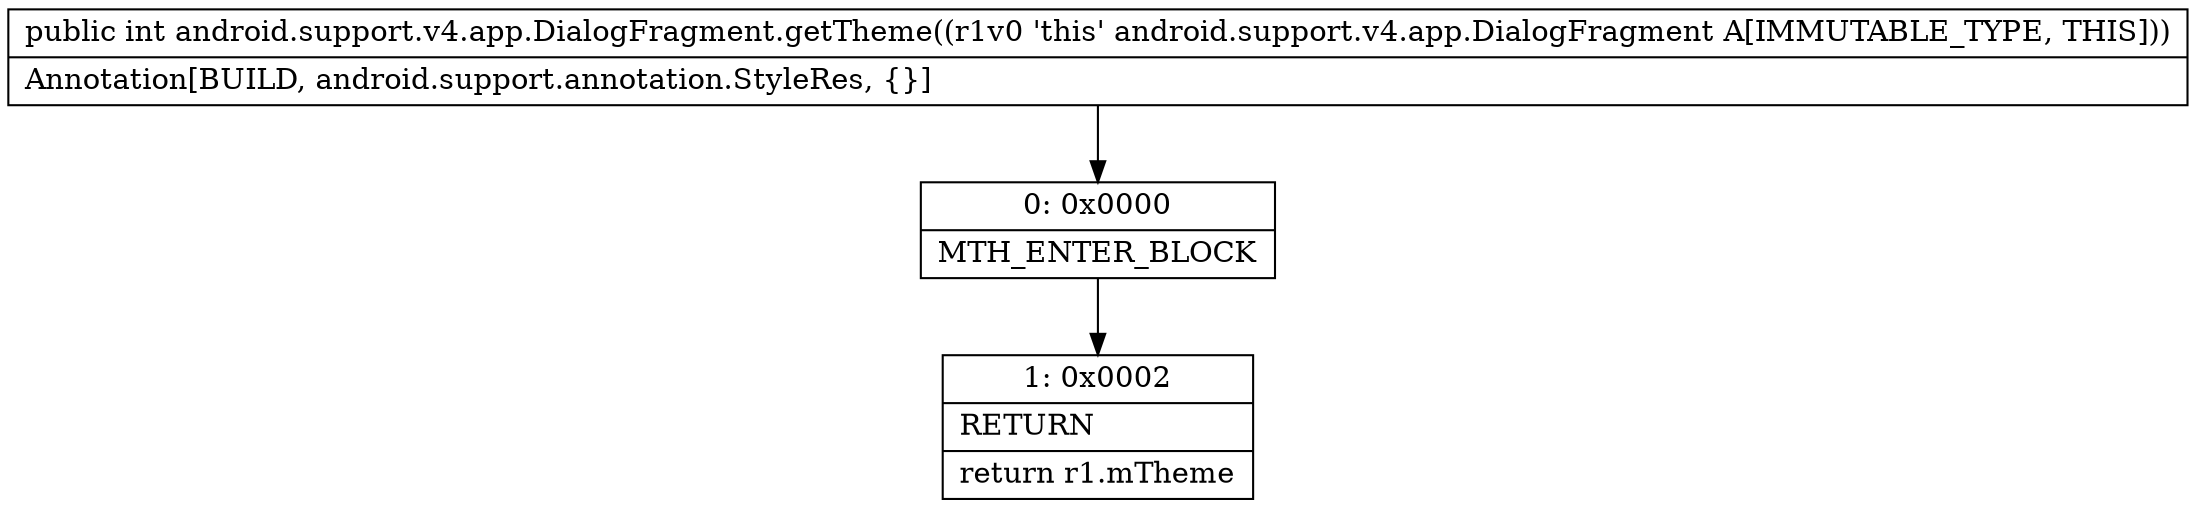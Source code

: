 digraph "CFG forandroid.support.v4.app.DialogFragment.getTheme()I" {
Node_0 [shape=record,label="{0\:\ 0x0000|MTH_ENTER_BLOCK\l}"];
Node_1 [shape=record,label="{1\:\ 0x0002|RETURN\l|return r1.mTheme\l}"];
MethodNode[shape=record,label="{public int android.support.v4.app.DialogFragment.getTheme((r1v0 'this' android.support.v4.app.DialogFragment A[IMMUTABLE_TYPE, THIS]))  | Annotation[BUILD, android.support.annotation.StyleRes, \{\}]\l}"];
MethodNode -> Node_0;
Node_0 -> Node_1;
}

